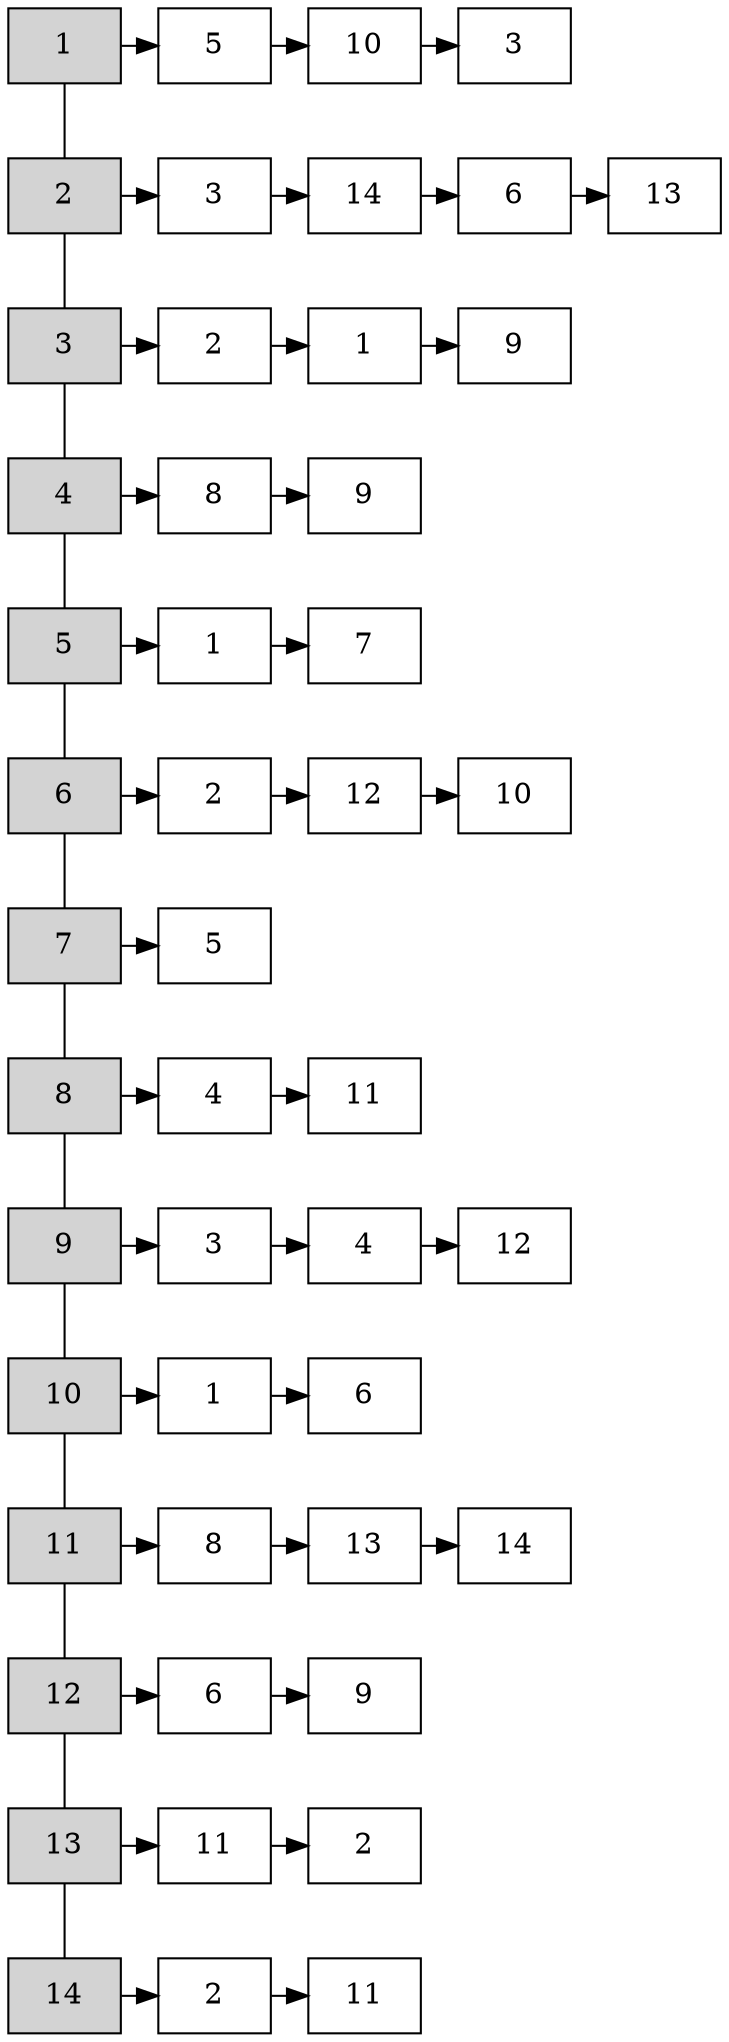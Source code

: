 digraph G {
node[shape = "box" style = "filled"]
Nodo1[label = "1" group = "1" fillcolor="lightgray"];
Nodo1->Nodo2[dir = none];Nodo1->Nodo0x1ad89c21280;
Nodo0x1ad89c21280[label = "5" fillcolor = "white"];
Nodo0x1ad89c21280->Nodo0x1ad89c212c0;
Nodo0x1ad89c212c0[label = "10" fillcolor = "white"];
Nodo0x1ad89c212c0->Nodo0x1ad89c3cc20;
Nodo0x1ad89c3cc20[label = "3" fillcolor = "white"];
{rank=same;Nodo1;Nodo0x1ad89c21280;Nodo0x1ad89c212c0;Nodo0x1ad89c3cc20}
Nodo2[label = "2" group = "1" fillcolor="lightgray"];
Nodo2->Nodo3[dir = none];Nodo2->Nodo0x1ad89c3c520;
Nodo0x1ad89c3c520[label = "3" fillcolor = "white"];
Nodo0x1ad89c3c520->Nodo0x1ad89c3c940;
Nodo0x1ad89c3c940[label = "14" fillcolor = "white"];
Nodo0x1ad89c3c940->Nodo0x1ad89c3c8a0;
Nodo0x1ad89c3c8a0[label = "6" fillcolor = "white"];
Nodo0x1ad89c3c8a0->Nodo0x1ad89c3c8c0;
Nodo0x1ad89c3c8c0[label = "13" fillcolor = "white"];
{rank=same;Nodo2;Nodo0x1ad89c3c520;Nodo0x1ad89c3c940;Nodo0x1ad89c3c8a0;Nodo0x1ad89c3c8c0}
Nodo3[label = "3" group = "1" fillcolor="lightgray"];
Nodo3->Nodo4[dir = none];Nodo3->Nodo0x1ad89c3c980;
Nodo0x1ad89c3c980[label = "2" fillcolor = "white"];
Nodo0x1ad89c3c980->Nodo0x1ad89c3c9e0;
Nodo0x1ad89c3c9e0[label = "1" fillcolor = "white"];
Nodo0x1ad89c3c9e0->Nodo0x1ad89c3c600;
Nodo0x1ad89c3c600[label = "9" fillcolor = "white"];
{rank=same;Nodo3;Nodo0x1ad89c3c980;Nodo0x1ad89c3c9e0;Nodo0x1ad89c3c600}
Nodo4[label = "4" group = "1" fillcolor="lightgray"];
Nodo4->Nodo5[dir = none];Nodo4->Nodo0x1ad89c3c840;
Nodo0x1ad89c3c840[label = "8" fillcolor = "white"];
Nodo0x1ad89c3c840->Nodo0x1ad89c3c740;
Nodo0x1ad89c3c740[label = "9" fillcolor = "white"];
{rank=same;Nodo4;Nodo0x1ad89c3c840;Nodo0x1ad89c3c740}
Nodo5[label = "5" group = "1" fillcolor="lightgray"];
Nodo5->Nodo6[dir = none];Nodo5->Nodo0x1ad89c212a0;
Nodo0x1ad89c212a0[label = "1" fillcolor = "white"];
Nodo0x1ad89c212a0->Nodo0x1ad89c3cc40;
Nodo0x1ad89c3cc40[label = "7" fillcolor = "white"];
{rank=same;Nodo5;Nodo0x1ad89c212a0;Nodo0x1ad89c3cc40}
Nodo6[label = "6" group = "1" fillcolor="lightgray"];
Nodo6->Nodo7[dir = none];Nodo6->Nodo0x1ad89c3c620;
Nodo0x1ad89c3c620[label = "2" fillcolor = "white"];
Nodo0x1ad89c3c620->Nodo0x1ad89c3c820;
Nodo0x1ad89c3c820[label = "12" fillcolor = "white"];
Nodo0x1ad89c3c820->Nodo0x1ad89c3c760;
Nodo0x1ad89c3c760[label = "10" fillcolor = "white"];
{rank=same;Nodo6;Nodo0x1ad89c3c620;Nodo0x1ad89c3c820;Nodo0x1ad89c3c760}
Nodo7[label = "7" group = "1" fillcolor="lightgray"];
Nodo7->Nodo8[dir = none];Nodo7->Nodo0x1ad89c3c6e0;
Nodo0x1ad89c3c6e0[label = "5" fillcolor = "white"];
{rank=same;Nodo7;Nodo0x1ad89c3c6e0}
Nodo8[label = "8" group = "1" fillcolor="lightgray"];
Nodo8->Nodo9[dir = none];Nodo8->Nodo0x1ad89c3c6c0;
Nodo0x1ad89c3c6c0[label = "4" fillcolor = "white"];
Nodo0x1ad89c3c6c0->Nodo0x1ad89c3c9a0;
Nodo0x1ad89c3c9a0[label = "11" fillcolor = "white"];
{rank=same;Nodo8;Nodo0x1ad89c3c6c0;Nodo0x1ad89c3c9a0}
Nodo9[label = "9" group = "1" fillcolor="lightgray"];
Nodo9->Nodo10[dir = none];Nodo9->Nodo0x1ad89c3c6a0;
Nodo0x1ad89c3c6a0[label = "3" fillcolor = "white"];
Nodo0x1ad89c3c6a0->Nodo0x1ad89c3c780;
Nodo0x1ad89c3c780[label = "4" fillcolor = "white"];
Nodo0x1ad89c3c780->Nodo0x1ad89c3c7c0;
Nodo0x1ad89c3c7c0[label = "12" fillcolor = "white"];
{rank=same;Nodo9;Nodo0x1ad89c3c6a0;Nodo0x1ad89c3c780;Nodo0x1ad89c3c7c0}
Nodo10[label = "10" group = "1" fillcolor="lightgray"];
Nodo10->Nodo11[dir = none];Nodo10->Nodo0x1ad89c212e0;
Nodo0x1ad89c212e0[label = "1" fillcolor = "white"];
Nodo0x1ad89c212e0->Nodo0x1ad89c3c560;
Nodo0x1ad89c3c560[label = "6" fillcolor = "white"];
{rank=same;Nodo10;Nodo0x1ad89c212e0;Nodo0x1ad89c3c560}
Nodo11[label = "11" group = "1" fillcolor="lightgray"];
Nodo11->Nodo12[dir = none];Nodo11->Nodo0x1ad89c3cb00;
Nodo0x1ad89c3cb00[label = "8" fillcolor = "white"];
Nodo0x1ad89c3cb00->Nodo0x1ad89c3c7a0;
Nodo0x1ad89c3c7a0[label = "13" fillcolor = "white"];
Nodo0x1ad89c3c7a0->Nodo0x1ad89c3ca60;
Nodo0x1ad89c3ca60[label = "14" fillcolor = "white"];
{rank=same;Nodo11;Nodo0x1ad89c3cb00;Nodo0x1ad89c3c7a0;Nodo0x1ad89c3ca60}
Nodo12[label = "12" group = "1" fillcolor="lightgray"];
Nodo12->Nodo13[dir = none];Nodo12->Nodo0x1ad89c3c700;
Nodo0x1ad89c3c700[label = "6" fillcolor = "white"];
Nodo0x1ad89c3c700->Nodo0x1ad89c3ca00;
Nodo0x1ad89c3ca00[label = "9" fillcolor = "white"];
{rank=same;Nodo12;Nodo0x1ad89c3c700;Nodo0x1ad89c3ca00}
Nodo13[label = "13" group = "1" fillcolor="lightgray"];
Nodo13->Nodo14[dir = none];Nodo13->Nodo0x1ad89c3c9c0;
Nodo0x1ad89c3c9c0[label = "11" fillcolor = "white"];
Nodo0x1ad89c3c9c0->Nodo0x1ad89c3c7e0;
Nodo0x1ad89c3c7e0[label = "2" fillcolor = "white"];
{rank=same;Nodo13;Nodo0x1ad89c3c9c0;Nodo0x1ad89c3c7e0}
Nodo14[label = "14" group = "1" fillcolor="lightgray"];
Nodo14->Nodo0x1ad89c3c8e0;
Nodo0x1ad89c3c8e0[label = "2" fillcolor = "white"];
Nodo0x1ad89c3c8e0->Nodo0x1ad89c3c920;
Nodo0x1ad89c3c920[label = "11" fillcolor = "white"];
{rank=same;Nodo14;Nodo0x1ad89c3c8e0;Nodo0x1ad89c3c920}
}
